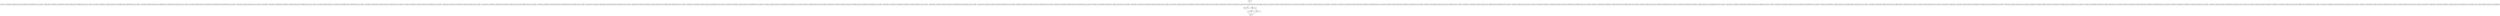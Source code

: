 digraph makeChecksum {
node [shape=record];
1076982857 [label="1076982857 - []"];
entry [label="entry - []"];
exit [label="exit - []"];
1983267751 [label="1983267751 - []"];
47847312 [label="47847312 - []"];
956852320 [label="956852320 - []"];
444275288 [label="444275288 - [(!DUPLICATES && ADLER32_CHUNK_SIZE && SEQUENTIAL && MAX_MEMORY && ENV_IS_LOCKING), (!CACHE_MODE && !DUPLICATES && !MAX_MEMORY && !ADLER32_CHUNK_SIZE && ENV_SHARED_CACHE && ENV_IS_LOCKING), (DUPLICATES && SEQUENTIAL && !ADLER32_CHUNK_SIZE && ENV_SHARED_CACHE && MAX_MEMORY && ENV_IS_LOCKING), (!DUPLICATES && ADLER32_CHUNK_SIZE && ENV_SHARED_CACHE && MAX_MEMORY && CACHE_MODE && ENV_IS_LOCKING), (DUPLICATES && ADLER32_CHUNK_SIZE && SEQUENTIAL && ENV_SHARED_CACHE && MAX_MEMORY && ENV_IS_LOCKING), (!DUPLICATES && !ADLER32_CHUNK_SIZE && ENV_IS_LOCKING && !MAX_MEMORY), (!DUPLICATES && !MAX_MEMORY && SEQUENTIAL && !ADLER32_CHUNK_SIZE && ENV_SHARED_CACHE && ENV_IS_LOCKING), (DUPLICATES && ADLER32_CHUNK_SIZE && !SEQUENTIAL && ENV_SHARED_CACHE && MAX_MEMORY && ENV_IS_LOCKING), (!DUPLICATES && !MAX_MEMORY && !ADLER32_CHUNK_SIZE && CACHE_MODE && ENV_IS_LOCKING), (!DUPLICATES && SEQUENTIAL && !ADLER32_CHUNK_SIZE && MAX_MEMORY && ENV_IS_LOCKING), (!CACHE_MODE && !DUPLICATES && !MAX_MEMORY && !ADLER32_CHUNK_SIZE && ENV_IS_LOCKING), (!CACHE_MODE && !DUPLICATES && !MAX_MEMORY && SEQUENTIAL && !ADLER32_CHUNK_SIZE && ENV_SHARED_CACHE && ENV_IS_LOCKING), (!DUPLICATES && SEQUENTIAL && !ADLER32_CHUNK_SIZE && ENV_SHARED_CACHE && MAX_MEMORY && ENV_IS_LOCKING), (!CACHE_MODE && !DUPLICATES && !MAX_MEMORY && ADLER32_CHUNK_SIZE && SEQUENTIAL && ENV_IS_LOCKING), (!CACHE_MODE && !DUPLICATES && SEQUENTIAL && !ADLER32_CHUNK_SIZE && ENV_SHARED_CACHE && MAX_MEMORY && ENV_IS_LOCKING), (!CACHE_MODE && !DUPLICATES && !ADLER32_CHUNK_SIZE && MAX_MEMORY && ENV_IS_LOCKING), (DUPLICATES && !SEQUENTIAL && !ADLER32_CHUNK_SIZE && MAX_MEMORY && ENV_IS_LOCKING), (!DUPLICATES && !ADLER32_CHUNK_SIZE && MAX_MEMORY && CACHE_MODE && ENV_IS_LOCKING), (DUPLICATES && !ADLER32_CHUNK_SIZE && ENV_IS_LOCKING && MAX_MEMORY), (!DUPLICATES && !ADLER32_CHUNK_SIZE && ENV_SHARED_CACHE && MAX_MEMORY && CACHE_MODE && ENV_IS_LOCKING), (!CACHE_MODE && !DUPLICATES && !MAX_MEMORY && SEQUENTIAL && !ADLER32_CHUNK_SIZE && ENV_IS_LOCKING), (!CACHE_MODE && !DUPLICATES && ADLER32_CHUNK_SIZE && ENV_SHARED_CACHE && MAX_MEMORY && ENV_IS_LOCKING), (!CACHE_MODE && !DUPLICATES && ADLER32_CHUNK_SIZE && MAX_MEMORY && ENV_IS_LOCKING), (DUPLICATES && SEQUENTIAL && !ADLER32_CHUNK_SIZE && MAX_MEMORY && ENV_IS_LOCKING), (DUPLICATES && !MAX_MEMORY && ADLER32_CHUNK_SIZE && SEQUENTIAL && ENV_IS_LOCKING), (DUPLICATES && !MAX_MEMORY && SEQUENTIAL && !ADLER32_CHUNK_SIZE && ENV_IS_LOCKING), (!CACHE_MODE && !DUPLICATES && !MAX_MEMORY && ADLER32_CHUNK_SIZE && ENV_IS_LOCKING), (ENV_IS_LOCKING && !ADLER32_CHUNK_SIZE && MAX_MEMORY), (DUPLICATES && ADLER32_CHUNK_SIZE && ENV_IS_LOCKING && !MAX_MEMORY), (!DUPLICATES && !MAX_MEMORY && ADLER32_CHUNK_SIZE && SEQUENTIAL && ENV_SHARED_CACHE && ENV_IS_LOCKING), (DUPLICATES && ADLER32_CHUNK_SIZE && ENV_IS_LOCKING && MAX_MEMORY), (ENV_IS_LOCKING && !ADLER32_CHUNK_SIZE && !MAX_MEMORY), (!CACHE_MODE && !DUPLICATES && !MAX_MEMORY && ADLER32_CHUNK_SIZE && SEQUENTIAL && ENV_SHARED_CACHE && ENV_IS_LOCKING), (DUPLICATES && ADLER32_CHUNK_SIZE && SEQUENTIAL && MAX_MEMORY && ENV_IS_LOCKING), (DUPLICATES && !MAX_MEMORY && ADLER32_CHUNK_SIZE && !SEQUENTIAL && ENV_IS_LOCKING), (!CACHE_MODE && !DUPLICATES && !ADLER32_CHUNK_SIZE && ENV_SHARED_CACHE && MAX_MEMORY && ENV_IS_LOCKING), (!DUPLICATES && ADLER32_CHUNK_SIZE && ENV_IS_LOCKING && !MAX_MEMORY), (DUPLICATES && !MAX_MEMORY && ADLER32_CHUNK_SIZE && !SEQUENTIAL && ENV_SHARED_CACHE && ENV_IS_LOCKING), (DUPLICATES && !MAX_MEMORY && !SEQUENTIAL && !ADLER32_CHUNK_SIZE && ENV_SHARED_CACHE && ENV_IS_LOCKING), (DUPLICATES && ADLER32_CHUNK_SIZE && !SEQUENTIAL && MAX_MEMORY && ENV_IS_LOCKING), (DUPLICATES && !MAX_MEMORY && SEQUENTIAL && !ADLER32_CHUNK_SIZE && ENV_SHARED_CACHE && ENV_IS_LOCKING), (!CACHE_MODE && !DUPLICATES && !MAX_MEMORY && ADLER32_CHUNK_SIZE && ENV_SHARED_CACHE && ENV_IS_LOCKING), (!CACHE_MODE && !DUPLICATES && ADLER32_CHUNK_SIZE && SEQUENTIAL && MAX_MEMORY && ENV_IS_LOCKING), (!DUPLICATES && !MAX_MEMORY && !ADLER32_CHUNK_SIZE && ENV_SHARED_CACHE && CACHE_MODE && ENV_IS_LOCKING), (!DUPLICATES && !MAX_MEMORY && ADLER32_CHUNK_SIZE && ENV_SHARED_CACHE && CACHE_MODE && ENV_IS_LOCKING), (DUPLICATES && !ADLER32_CHUNK_SIZE && ENV_IS_LOCKING && !MAX_MEMORY), (!CACHE_MODE && !DUPLICATES && ADLER32_CHUNK_SIZE && SEQUENTIAL && ENV_SHARED_CACHE && MAX_MEMORY && ENV_IS_LOCKING), (!DUPLICATES && !ADLER32_CHUNK_SIZE && ENV_IS_LOCKING && MAX_MEMORY), (!DUPLICATES && ADLER32_CHUNK_SIZE && SEQUENTIAL && ENV_SHARED_CACHE && MAX_MEMORY && ENV_IS_LOCKING), (!DUPLICATES && !MAX_MEMORY && SEQUENTIAL && !ADLER32_CHUNK_SIZE && ENV_IS_LOCKING), (DUPLICATES && !MAX_MEMORY && ADLER32_CHUNK_SIZE && SEQUENTIAL && ENV_SHARED_CACHE && ENV_IS_LOCKING), (DUPLICATES && !MAX_MEMORY && !SEQUENTIAL && !ADLER32_CHUNK_SIZE && ENV_IS_LOCKING), (!DUPLICATES && ADLER32_CHUNK_SIZE && MAX_MEMORY && CACHE_MODE && ENV_IS_LOCKING), (ENV_IS_LOCKING && ADLER32_CHUNK_SIZE && MAX_MEMORY), (DUPLICATES && !SEQUENTIAL && !ADLER32_CHUNK_SIZE && ENV_SHARED_CACHE && MAX_MEMORY && ENV_IS_LOCKING), (!DUPLICATES && !MAX_MEMORY && ADLER32_CHUNK_SIZE && CACHE_MODE && ENV_IS_LOCKING), (!DUPLICATES && !MAX_MEMORY && ADLER32_CHUNK_SIZE && SEQUENTIAL && ENV_IS_LOCKING), (!DUPLICATES && ADLER32_CHUNK_SIZE && ENV_IS_LOCKING && MAX_MEMORY), (!CACHE_MODE && !DUPLICATES && SEQUENTIAL && !ADLER32_CHUNK_SIZE && MAX_MEMORY && ENV_IS_LOCKING), (ENV_IS_LOCKING && ADLER32_CHUNK_SIZE && !MAX_MEMORY)]"];
entry;
exit;
1076982857 -> exit;
entry -> 444275288;
1983267751 -> exit;
47847312 -> exit;
956852320 -> 1076982857;
956852320 -> 47847312;
444275288 -> 1983267751;
444275288 -> 956852320;
}

